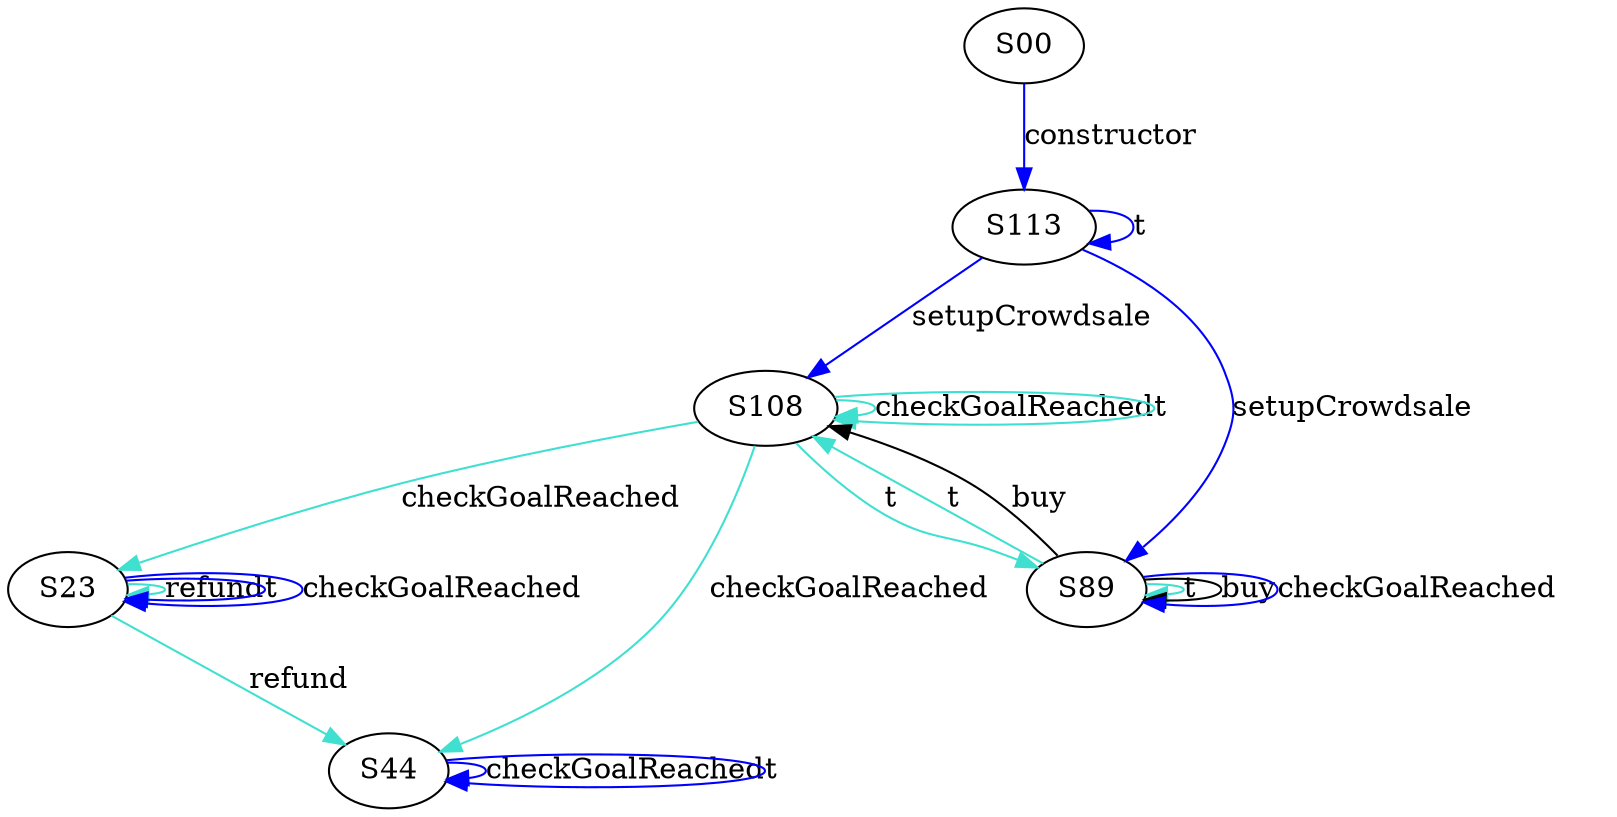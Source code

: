 digraph {

S23->S23 [label="refund", style="", color="turquoise"]
S23->S44 [label="refund", style="", color="turquoise"]
S44->S44 [label="checkGoalReached", style="", color="blue"]
S113->S113 [label="t", style="", color="blue"]
S23->S23 [label="t", style="", color="blue"]
S108->S23 [label="checkGoalReached", style="", color="turquoise"]
S108->S44 [label="checkGoalReached", style="", color="turquoise"]
S108->S108 [label="checkGoalReached", style="", color="turquoise"]
S23->S23 [label="checkGoalReached", style="", color="blue"]
S00->S113 [label="constructor", style="", color="blue"]
S89->S89 [label="t", style="", color="turquoise"]
S89->S108 [label="t", style="", color="turquoise"]
S108->S89 [label="t", style="", color="turquoise"]
S108->S108 [label="t", style="", color="turquoise"]
S89->S89 [label="buy", style="", color="black"]
S89->S108 [label="buy", style="", color="black"]
S89->S89 [label="checkGoalReached", style="", color="blue"]
S44->S44 [label="t", style="", color="blue"]
S113->S89 [label="setupCrowdsale", style="", color="blue"]
S113->S108 [label="setupCrowdsale", style="", color="blue"]
}